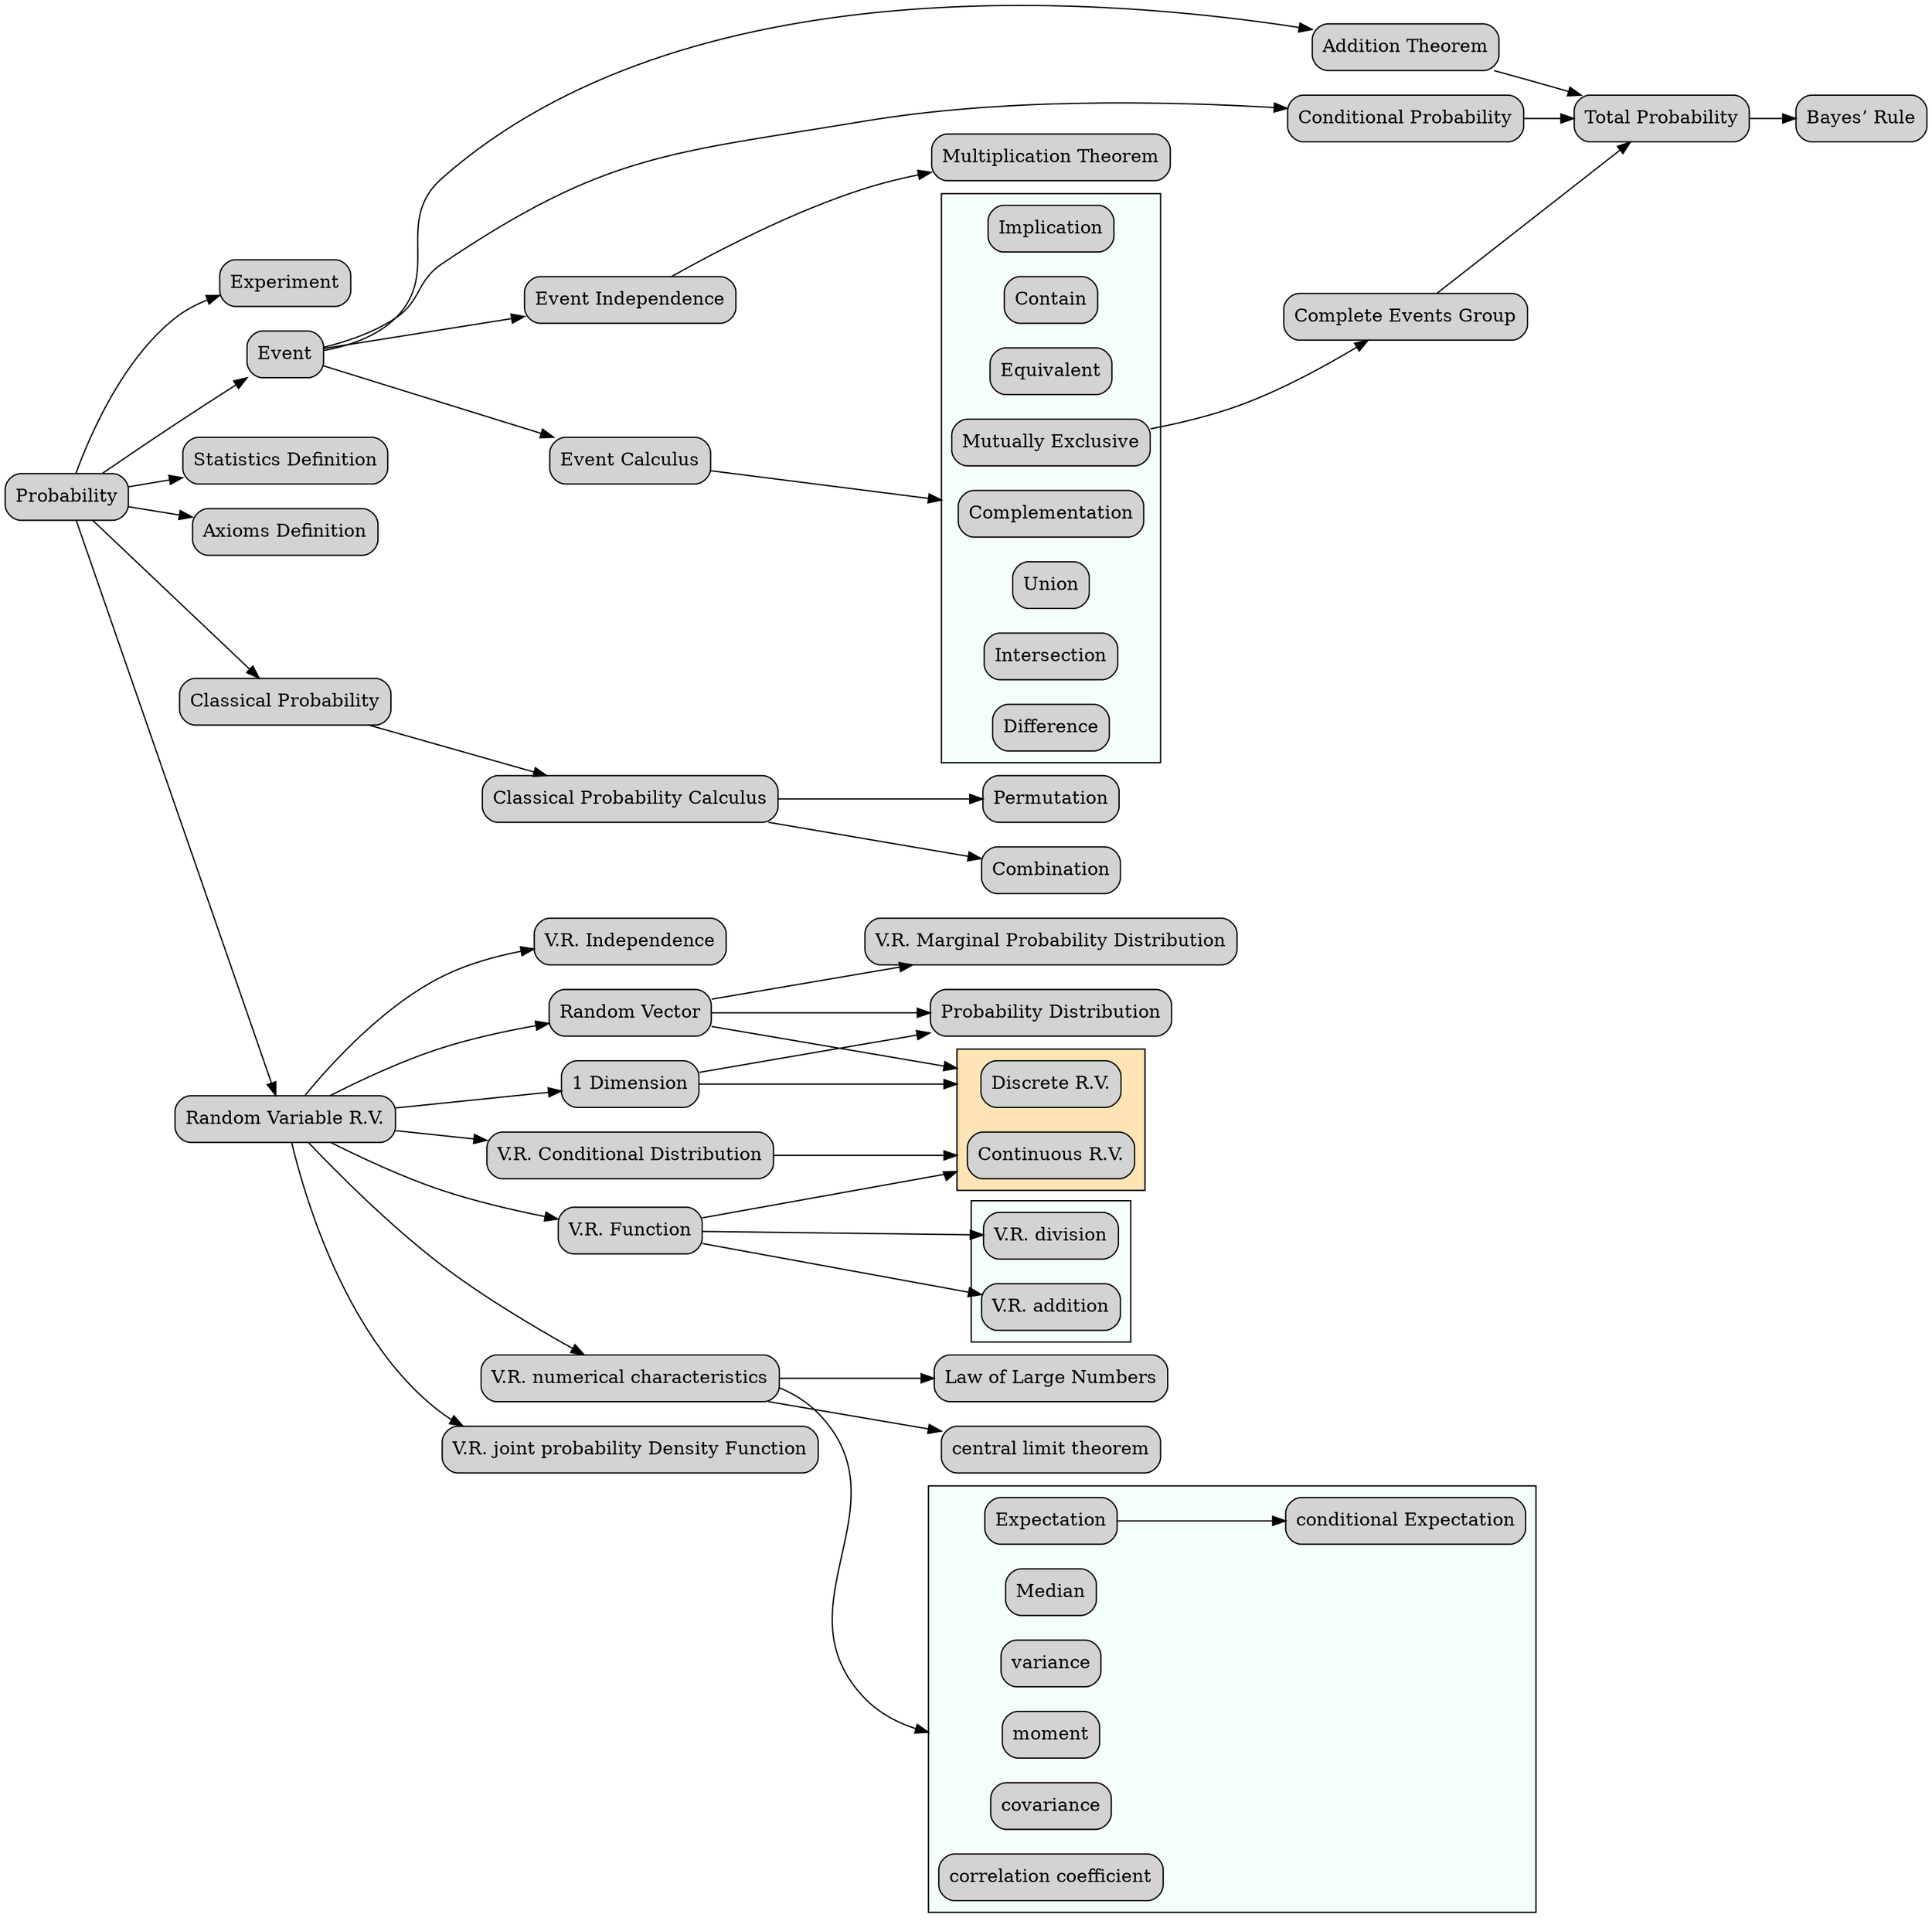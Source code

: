 digraph g
{
  dpi = 320;
  compound=true;
  rankdir=LR;
//1.1
  probability_[shape=Mrecord label="Probability" style=filled];
  experiment_[shape=Mrecord label="Experiment" style=filled];
  event_[shape=Mrecord label="Event" style=filled];
  statistics_definition_[shape=Mrecord label="Statistics Definition" style=filled];
  axioms_definition_[shape=Mrecord label="Axioms Definition" style=filled];
  probability_->experiment_;
  probability_->event_;
  probability_->statistics_definition_;
  probability_->axioms_definition_;
//1.2
  classical_probability_[shape=Mrecord label="Classical Probability" style=filled];
  classical_probability_calculus_[shape=Mrecord label="Classical Probability Calculus" style=filled];
  permutation_[shape=Mrecord label="Permutation" style=filled];
  combination_[shape=Mrecord label="Combination" style=filled];
  probability_->classical_probability_->classical_probability_calculus_->permutation_;
  classical_probability_calculus_->combination_;
//1.3
  event_calculus_[shape=Mrecord label="Event Calculus" style=filled];
  subgraph cluster_event_calculus {

      bgcolor="mintcream";
      implication_[shape=Mrecord label="Implication" style=filled];
      contain_[shape=Mrecord label="Contain" style=filled];
      equivalent_[shape=Mrecord label="Equivalent" style=filled];
      mutually_exclusive_[shape=Mrecord label="Mutually Exclusive" style=filled];
      complementation_[shape=Mrecord label="Complementation" style=filled];
      union_[shape=Mrecord label="Union" style=filled];
      intersection_[shape=Mrecord label="Intersection" style=filled];
      difference_[shape=Mrecord label="Difference" style=filled];
    };
  //event_calculus_->implication_;
  //event_calculus_->contain_;
  //event_calculus_->equivalent_;
  //event_calculus_->mutually_exclusive_;
  event_calculus_->complementation_[lhead=cluster_event_calculus];
  //event_calculus_->union_;
  //event_calculus_->intersection_;
  //event_calculus_->difference_;
  mutually_exclusive_->complete_events_group_->total_probability_;

  addition_theorem_[shape=Mrecord label="Addition Theorem" style=filled];
  multiplication_theorem_[shape=Mrecord label="Multiplication Theorem" style=filled];
  event_independence_[shape=Mrecord label="Event Independence" style=filled];
  complete_events_group_[shape=Mrecord label="Complete Events Group" style=filled];
  total_probability_[shape=Mrecord label="Total Probability" style=filled];
  conditional_probability_[shape=Mrecord label="Conditional Probability" style=filled];
  Bayes_rule_[shape=Mrecord label="Bayes\’ Rule" style=filled];
  event_->event_calculus_;
  event_->addition_theorem_->total_probability_;
  event_->conditional_probability_->total_probability_->Bayes_rule_;
  event_->event_independence_->multiplication_theorem_;
//2.1
  random_variable_V_R_[shape=Mrecord label="Random Variable R.V." style=filled];
  subgraph cluster_variable{
    bgcolor="moccasin";
    discrete_R_V_[shape=Mrecord label="Discrete R.V." style=filled];
    continuous_R_V_[shape=Mrecord label="Continuous R.V." style=filled];
  }
  probability_distribution_V_R_[shape=Mrecord label="Probability Distribution" style=filled];
  one_dimension_V_R_[shape=Mrecord label="1 Dimension" style=filled];
  probability_->random_variable_V_R_->one_dimension_V_R_;
  one_dimension_V_R_->discrete_R_V_[lhead=cluster_variable];
  one_dimension_V_R_->probability_distribution_V_R_;
//2.2
  two_dimension_V_R_[shape=Mrecord label="Random Vector" style=filled];
  marginal_probability_distribution_V_R_[shape=Mrecord label="V.R. Marginal Probability Distribution" style=filled];
  random_variable_V_R_->two_dimension_V_R_->marginal_probability_distribution_V_R_;
  two_dimension_V_R_->discrete_R_V_[lhead=cluster_variable];
  two_dimension_V_R_->probability_distribution_V_R_;

//2.3
  conditional_distribution_V_R_[shape=Mrecord label="V.R. Conditional Distribution" style=filled];
  joint_probability_density_function_V_R_[shape=Mrecord label="V.R. joint probability Density Function" style=filled];
  independence_V_R_[shape=Mrecord label="V.R. Independence" style=filled];
  random_variable_V_R_->conditional_distribution_V_R_;
  conditional_distribution_V_R_->continuous_R_V_[lhead=cluster_variable];
  random_variable_V_R_->joint_probability_density_function_V_R_;
  random_variable_V_R_->independence_V_R_;
//2.4
  function_V_R_[shape=Mrecord label="V.R. Function " style=filled];
  subgraph cluster_function{
    bgcolor="mintcream";
    division_V_R_[shape=Mrecord label="V.R. division" style=filled];
    addition_V_R_[shape=Mrecord label="V.R. addition" style=filled];
  }
  random_variable_V_R_->function_V_R_;
  function_V_R_->continuous_R_V_[lhead=cluster_variable];
  function_V_R_->addition_V_R_;
  function_V_R_->division_V_R_;
//3.1
  numerical_characteristics_V_R_[shape=Mrecord label="V.R. numerical characteristics" style=filled];
  subgraph cluster_numerical_characteristics{
    bgcolor="mintcream";
    expectation_V_R_[shape=Mrecord label="Expectation" style=filled];
    conditional_expectation_V_R_[shape=Mrecord label="conditional Expectation" style=filled];
    median_V_R_[shape=Mrecord label="Median" style=filled];
    variance_V_R_[shape=Mrecord label="variance" style=filled];
    moment_V_R_[shape=Mrecord label="moment" style=filled];
    covariance_V_R_[shape=Mrecord label="covariance" style=filled];
    correlation_coefficient_V_R_[shape=Mrecord label="correlation coefficient" style=filled];
  }
  law_of_large_numbers_V_R_[shape=Mrecord label="Law of Large Numbers" style=filled];
  central_limit_theorem_V_R_[shape=Mrecord label="central limit theorem" style=filled];
  random_variable_V_R_->numerical_characteristics_V_R_;
  numerical_characteristics_V_R_->law_of_large_numbers_V_R_;
  numerical_characteristics_V_R_->central_limit_theorem_V_R_;
  //numerical_characteristics_V_R_->median_V_R_[lhead=cluster_numerical_characteristics];
  expectation_V_R_->conditional_expectation_V_R_;
  //numerical_characteristics_V_R_->variance_V_R_;
  numerical_characteristics_V_R_->moment_V_R_[lhead=cluster_numerical_characteristics];
  //numerical_characteristics_V_R_->covariance_V_R_;
  //numerical_characteristics_V_R_->correlation_coefficient_V_R_;
}
